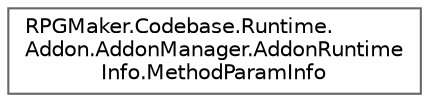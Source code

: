digraph "クラス階層図"
{
 // LATEX_PDF_SIZE
  bgcolor="transparent";
  edge [fontname=Helvetica,fontsize=10,labelfontname=Helvetica,labelfontsize=10];
  node [fontname=Helvetica,fontsize=10,shape=box,height=0.2,width=0.4];
  rankdir="LR";
  Node0 [id="Node000000",label="RPGMaker.Codebase.Runtime.\lAddon.AddonManager.AddonRuntime\lInfo.MethodParamInfo",height=0.2,width=0.4,color="grey40", fillcolor="white", style="filled",URL="$da/d0b/class_r_p_g_maker_1_1_codebase_1_1_runtime_1_1_addon_1_1_addon_manager_1_1_addon_runtime_info_1_1_method_param_info.html",tooltip="メソッド引数情報"];
}
